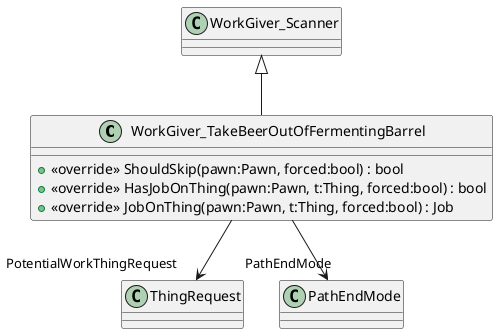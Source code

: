 @startuml
class WorkGiver_TakeBeerOutOfFermentingBarrel {
    + <<override>> ShouldSkip(pawn:Pawn, forced:bool) : bool
    + <<override>> HasJobOnThing(pawn:Pawn, t:Thing, forced:bool) : bool
    + <<override>> JobOnThing(pawn:Pawn, t:Thing, forced:bool) : Job
}
WorkGiver_Scanner <|-- WorkGiver_TakeBeerOutOfFermentingBarrel
WorkGiver_TakeBeerOutOfFermentingBarrel --> "PotentialWorkThingRequest" ThingRequest
WorkGiver_TakeBeerOutOfFermentingBarrel --> "PathEndMode" PathEndMode
@enduml
